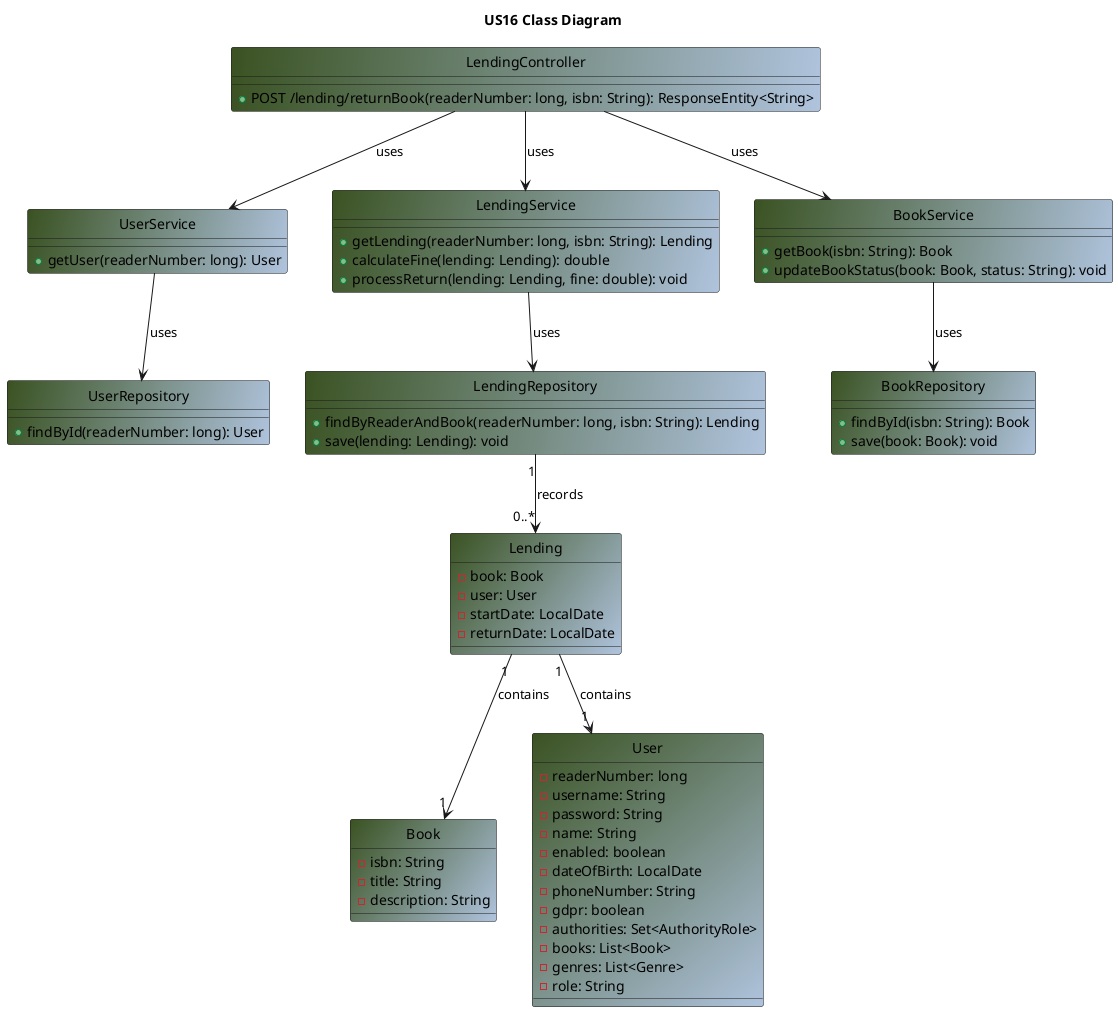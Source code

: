 @startuml
'https://SubscriptionServicetuml.com/class-diagram

hide circle

title US16 Class Diagram

class LendingController #3B5323FF/B0C4DEFF {
    +POST /lending/returnBook(readerNumber: long, isbn: String): ResponseEntity<String>
}

class UserService #3B5323FF/B0C4DEFF {
    +getUser(readerNumber: long): User
}

class LendingService #3B5323FF/B0C4DEFF {
    +getLending(readerNumber: long, isbn: String): Lending
    +calculateFine(lending: Lending): double
    +processReturn(lending: Lending, fine: double): void
}

class BookService #3B5323FF/B0C4DEFF {
    +getBook(isbn: String): Book
    +updateBookStatus(book: Book, status: String): void
}

class UserRepository #3B5323FF/B0C4DEFF {
    +findById(readerNumber: long): User
}

class LendingRepository #3B5323FF/B0C4DEFF {
    +findByReaderAndBook(readerNumber: long, isbn: String): Lending
    +save(lending: Lending): void
}

class BookRepository #3B5323FF/B0C4DEFF {
    +findById(isbn: String): Book
    +save(book: Book): void
}

class Lending #3B5323FF/B0C4DEFF {
    - book: Book
    - user: User
    - startDate: LocalDate
    - returnDate: LocalDate
}

class Book #3B5323FF/B0C4DEFF {
    - isbn: String
    - title: String
    - description: String
}

class User #3B5323FF/B0C4DEFF {
    - readerNumber: long
    - username: String
    - password: String
    - name: String
    - enabled: boolean
    - dateOfBirth: LocalDate
    - phoneNumber: String
    - gdpr: boolean
    - authorities: Set<AuthorityRole>
    - books: List<Book>
    - genres: List<Genre>
    - role: String
}

LendingController --> UserService: uses
LendingController --> LendingService: uses
LendingController --> BookService: uses
UserService --> UserRepository: uses
LendingService --> LendingRepository: uses
BookService --> BookRepository: uses
Lending "1" --> "1" Book: contains
Lending "1" --> "1" User: contains
LendingRepository "1" --> "0..*" Lending: records

@enduml